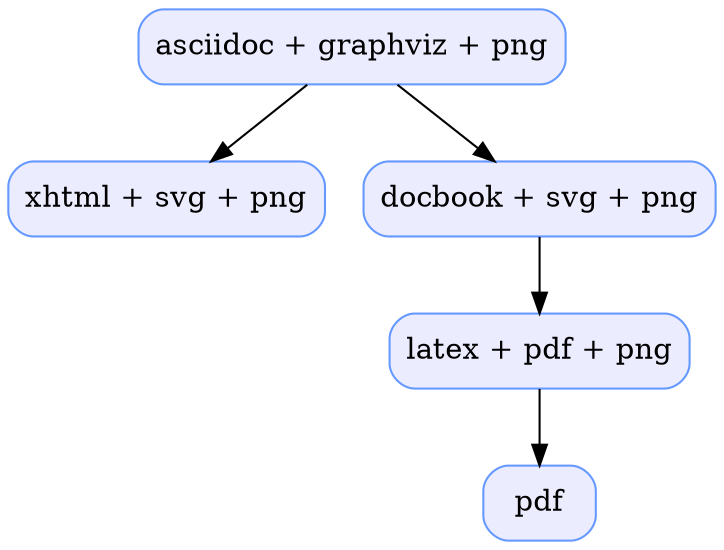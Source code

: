 digraph asciidoc {
node [shape=Mrecord, style=filled, color="#6699ff", fillcolor="#ececff"];
asciidoc [label="asciidoc + graphviz + png"];
xhtml [label="xhtml + svg + png"];
docbook [label="docbook + svg + png"];
latex [label="latex + pdf + png"];
pdf [label="pdf"];
asciidoc -> {docbook xhtml};
docbook -> latex -> pdf;
}
